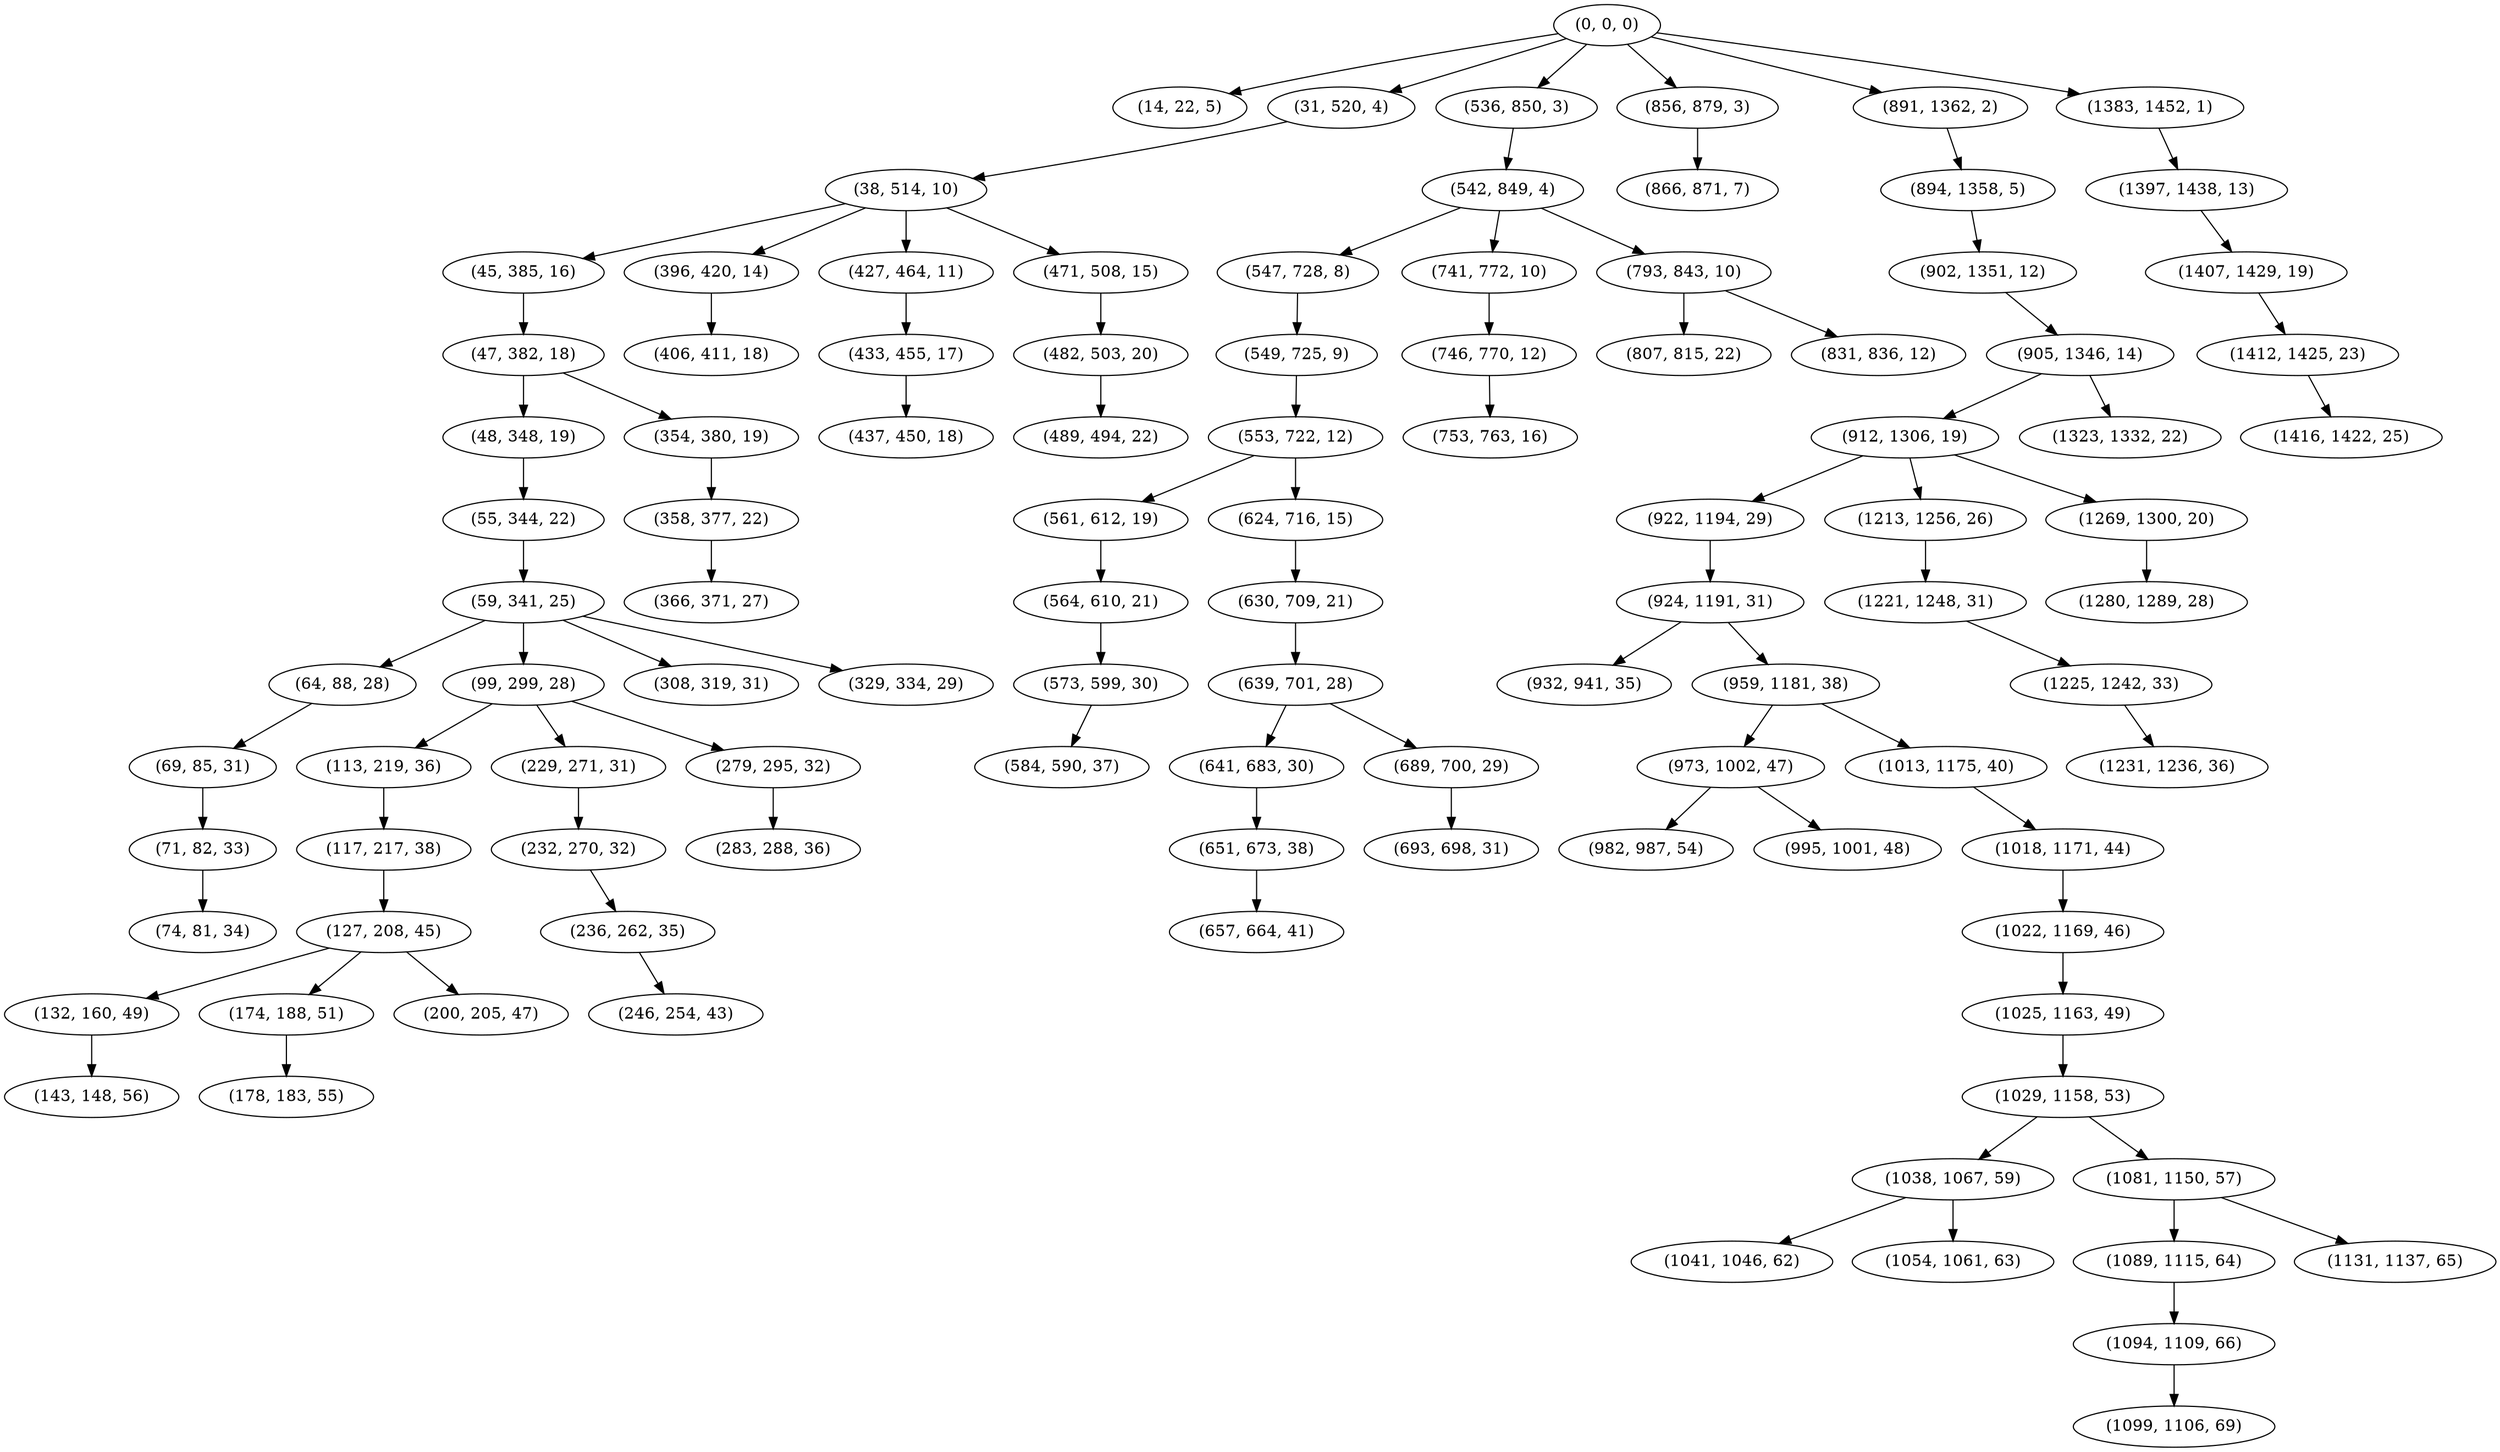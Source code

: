 digraph tree {
    "(0, 0, 0)";
    "(14, 22, 5)";
    "(31, 520, 4)";
    "(38, 514, 10)";
    "(45, 385, 16)";
    "(47, 382, 18)";
    "(48, 348, 19)";
    "(55, 344, 22)";
    "(59, 341, 25)";
    "(64, 88, 28)";
    "(69, 85, 31)";
    "(71, 82, 33)";
    "(74, 81, 34)";
    "(99, 299, 28)";
    "(113, 219, 36)";
    "(117, 217, 38)";
    "(127, 208, 45)";
    "(132, 160, 49)";
    "(143, 148, 56)";
    "(174, 188, 51)";
    "(178, 183, 55)";
    "(200, 205, 47)";
    "(229, 271, 31)";
    "(232, 270, 32)";
    "(236, 262, 35)";
    "(246, 254, 43)";
    "(279, 295, 32)";
    "(283, 288, 36)";
    "(308, 319, 31)";
    "(329, 334, 29)";
    "(354, 380, 19)";
    "(358, 377, 22)";
    "(366, 371, 27)";
    "(396, 420, 14)";
    "(406, 411, 18)";
    "(427, 464, 11)";
    "(433, 455, 17)";
    "(437, 450, 18)";
    "(471, 508, 15)";
    "(482, 503, 20)";
    "(489, 494, 22)";
    "(536, 850, 3)";
    "(542, 849, 4)";
    "(547, 728, 8)";
    "(549, 725, 9)";
    "(553, 722, 12)";
    "(561, 612, 19)";
    "(564, 610, 21)";
    "(573, 599, 30)";
    "(584, 590, 37)";
    "(624, 716, 15)";
    "(630, 709, 21)";
    "(639, 701, 28)";
    "(641, 683, 30)";
    "(651, 673, 38)";
    "(657, 664, 41)";
    "(689, 700, 29)";
    "(693, 698, 31)";
    "(741, 772, 10)";
    "(746, 770, 12)";
    "(753, 763, 16)";
    "(793, 843, 10)";
    "(807, 815, 22)";
    "(831, 836, 12)";
    "(856, 879, 3)";
    "(866, 871, 7)";
    "(891, 1362, 2)";
    "(894, 1358, 5)";
    "(902, 1351, 12)";
    "(905, 1346, 14)";
    "(912, 1306, 19)";
    "(922, 1194, 29)";
    "(924, 1191, 31)";
    "(932, 941, 35)";
    "(959, 1181, 38)";
    "(973, 1002, 47)";
    "(982, 987, 54)";
    "(995, 1001, 48)";
    "(1013, 1175, 40)";
    "(1018, 1171, 44)";
    "(1022, 1169, 46)";
    "(1025, 1163, 49)";
    "(1029, 1158, 53)";
    "(1038, 1067, 59)";
    "(1041, 1046, 62)";
    "(1054, 1061, 63)";
    "(1081, 1150, 57)";
    "(1089, 1115, 64)";
    "(1094, 1109, 66)";
    "(1099, 1106, 69)";
    "(1131, 1137, 65)";
    "(1213, 1256, 26)";
    "(1221, 1248, 31)";
    "(1225, 1242, 33)";
    "(1231, 1236, 36)";
    "(1269, 1300, 20)";
    "(1280, 1289, 28)";
    "(1323, 1332, 22)";
    "(1383, 1452, 1)";
    "(1397, 1438, 13)";
    "(1407, 1429, 19)";
    "(1412, 1425, 23)";
    "(1416, 1422, 25)";
    "(0, 0, 0)" -> "(14, 22, 5)";
    "(0, 0, 0)" -> "(31, 520, 4)";
    "(0, 0, 0)" -> "(536, 850, 3)";
    "(0, 0, 0)" -> "(856, 879, 3)";
    "(0, 0, 0)" -> "(891, 1362, 2)";
    "(0, 0, 0)" -> "(1383, 1452, 1)";
    "(31, 520, 4)" -> "(38, 514, 10)";
    "(38, 514, 10)" -> "(45, 385, 16)";
    "(38, 514, 10)" -> "(396, 420, 14)";
    "(38, 514, 10)" -> "(427, 464, 11)";
    "(38, 514, 10)" -> "(471, 508, 15)";
    "(45, 385, 16)" -> "(47, 382, 18)";
    "(47, 382, 18)" -> "(48, 348, 19)";
    "(47, 382, 18)" -> "(354, 380, 19)";
    "(48, 348, 19)" -> "(55, 344, 22)";
    "(55, 344, 22)" -> "(59, 341, 25)";
    "(59, 341, 25)" -> "(64, 88, 28)";
    "(59, 341, 25)" -> "(99, 299, 28)";
    "(59, 341, 25)" -> "(308, 319, 31)";
    "(59, 341, 25)" -> "(329, 334, 29)";
    "(64, 88, 28)" -> "(69, 85, 31)";
    "(69, 85, 31)" -> "(71, 82, 33)";
    "(71, 82, 33)" -> "(74, 81, 34)";
    "(99, 299, 28)" -> "(113, 219, 36)";
    "(99, 299, 28)" -> "(229, 271, 31)";
    "(99, 299, 28)" -> "(279, 295, 32)";
    "(113, 219, 36)" -> "(117, 217, 38)";
    "(117, 217, 38)" -> "(127, 208, 45)";
    "(127, 208, 45)" -> "(132, 160, 49)";
    "(127, 208, 45)" -> "(174, 188, 51)";
    "(127, 208, 45)" -> "(200, 205, 47)";
    "(132, 160, 49)" -> "(143, 148, 56)";
    "(174, 188, 51)" -> "(178, 183, 55)";
    "(229, 271, 31)" -> "(232, 270, 32)";
    "(232, 270, 32)" -> "(236, 262, 35)";
    "(236, 262, 35)" -> "(246, 254, 43)";
    "(279, 295, 32)" -> "(283, 288, 36)";
    "(354, 380, 19)" -> "(358, 377, 22)";
    "(358, 377, 22)" -> "(366, 371, 27)";
    "(396, 420, 14)" -> "(406, 411, 18)";
    "(427, 464, 11)" -> "(433, 455, 17)";
    "(433, 455, 17)" -> "(437, 450, 18)";
    "(471, 508, 15)" -> "(482, 503, 20)";
    "(482, 503, 20)" -> "(489, 494, 22)";
    "(536, 850, 3)" -> "(542, 849, 4)";
    "(542, 849, 4)" -> "(547, 728, 8)";
    "(542, 849, 4)" -> "(741, 772, 10)";
    "(542, 849, 4)" -> "(793, 843, 10)";
    "(547, 728, 8)" -> "(549, 725, 9)";
    "(549, 725, 9)" -> "(553, 722, 12)";
    "(553, 722, 12)" -> "(561, 612, 19)";
    "(553, 722, 12)" -> "(624, 716, 15)";
    "(561, 612, 19)" -> "(564, 610, 21)";
    "(564, 610, 21)" -> "(573, 599, 30)";
    "(573, 599, 30)" -> "(584, 590, 37)";
    "(624, 716, 15)" -> "(630, 709, 21)";
    "(630, 709, 21)" -> "(639, 701, 28)";
    "(639, 701, 28)" -> "(641, 683, 30)";
    "(639, 701, 28)" -> "(689, 700, 29)";
    "(641, 683, 30)" -> "(651, 673, 38)";
    "(651, 673, 38)" -> "(657, 664, 41)";
    "(689, 700, 29)" -> "(693, 698, 31)";
    "(741, 772, 10)" -> "(746, 770, 12)";
    "(746, 770, 12)" -> "(753, 763, 16)";
    "(793, 843, 10)" -> "(807, 815, 22)";
    "(793, 843, 10)" -> "(831, 836, 12)";
    "(856, 879, 3)" -> "(866, 871, 7)";
    "(891, 1362, 2)" -> "(894, 1358, 5)";
    "(894, 1358, 5)" -> "(902, 1351, 12)";
    "(902, 1351, 12)" -> "(905, 1346, 14)";
    "(905, 1346, 14)" -> "(912, 1306, 19)";
    "(905, 1346, 14)" -> "(1323, 1332, 22)";
    "(912, 1306, 19)" -> "(922, 1194, 29)";
    "(912, 1306, 19)" -> "(1213, 1256, 26)";
    "(912, 1306, 19)" -> "(1269, 1300, 20)";
    "(922, 1194, 29)" -> "(924, 1191, 31)";
    "(924, 1191, 31)" -> "(932, 941, 35)";
    "(924, 1191, 31)" -> "(959, 1181, 38)";
    "(959, 1181, 38)" -> "(973, 1002, 47)";
    "(959, 1181, 38)" -> "(1013, 1175, 40)";
    "(973, 1002, 47)" -> "(982, 987, 54)";
    "(973, 1002, 47)" -> "(995, 1001, 48)";
    "(1013, 1175, 40)" -> "(1018, 1171, 44)";
    "(1018, 1171, 44)" -> "(1022, 1169, 46)";
    "(1022, 1169, 46)" -> "(1025, 1163, 49)";
    "(1025, 1163, 49)" -> "(1029, 1158, 53)";
    "(1029, 1158, 53)" -> "(1038, 1067, 59)";
    "(1029, 1158, 53)" -> "(1081, 1150, 57)";
    "(1038, 1067, 59)" -> "(1041, 1046, 62)";
    "(1038, 1067, 59)" -> "(1054, 1061, 63)";
    "(1081, 1150, 57)" -> "(1089, 1115, 64)";
    "(1081, 1150, 57)" -> "(1131, 1137, 65)";
    "(1089, 1115, 64)" -> "(1094, 1109, 66)";
    "(1094, 1109, 66)" -> "(1099, 1106, 69)";
    "(1213, 1256, 26)" -> "(1221, 1248, 31)";
    "(1221, 1248, 31)" -> "(1225, 1242, 33)";
    "(1225, 1242, 33)" -> "(1231, 1236, 36)";
    "(1269, 1300, 20)" -> "(1280, 1289, 28)";
    "(1383, 1452, 1)" -> "(1397, 1438, 13)";
    "(1397, 1438, 13)" -> "(1407, 1429, 19)";
    "(1407, 1429, 19)" -> "(1412, 1425, 23)";
    "(1412, 1425, 23)" -> "(1416, 1422, 25)";
}
